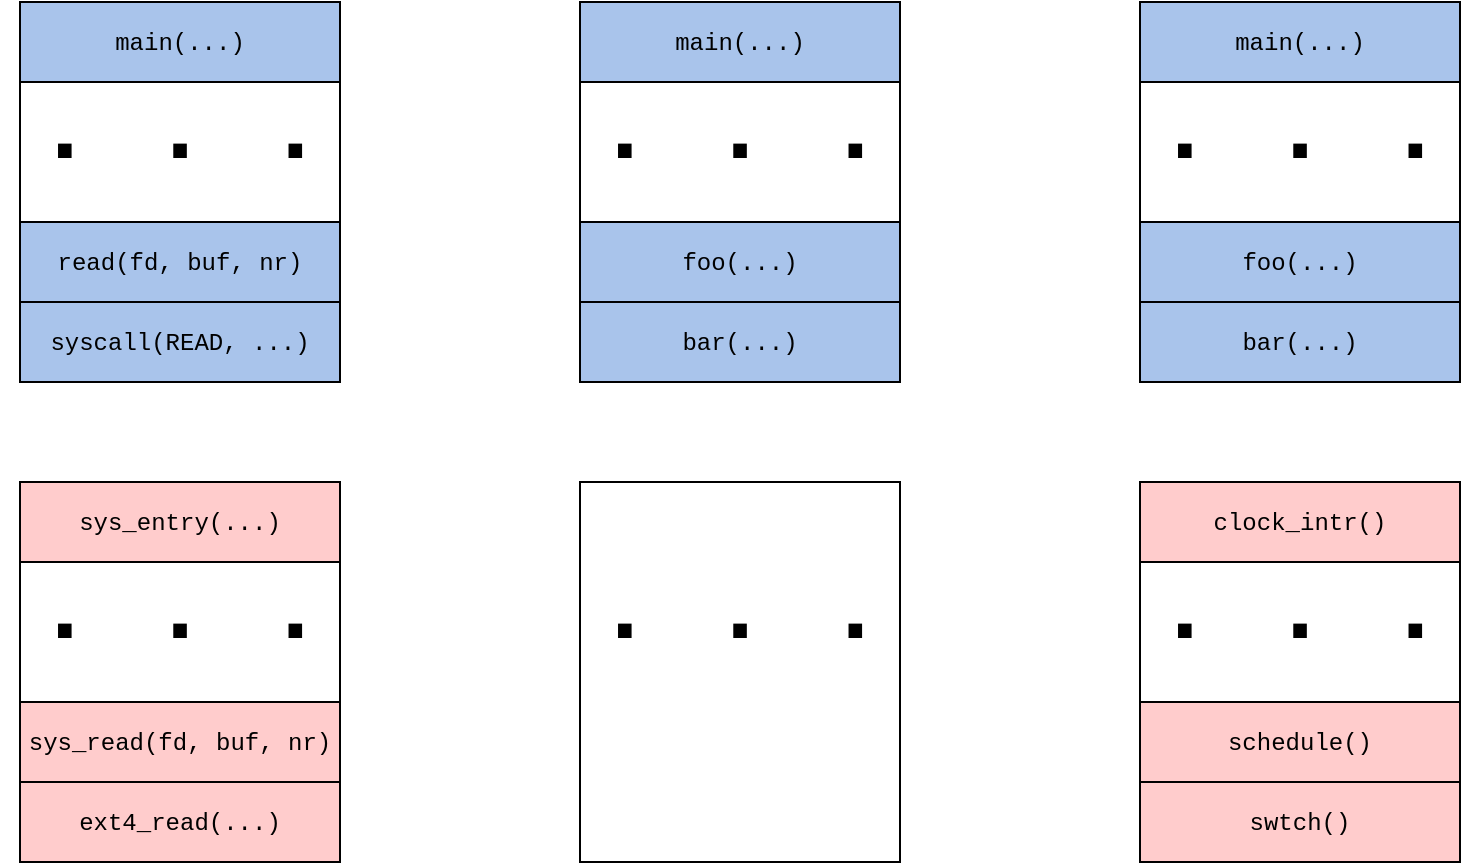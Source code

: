 <mxfile version="14.1.8" type="device"><diagram id="raNwxoly8xd7HDgFjk4U" name="Page-1"><mxGraphModel dx="1106" dy="1003" grid="1" gridSize="10" guides="1" tooltips="1" connect="1" arrows="1" fold="1" page="1" pageScale="1" pageWidth="827" pageHeight="1169" math="0" shadow="0"><root><mxCell id="0"/><mxCell id="1" parent="0"/><mxCell id="UIcE7scrR7a0u1FjB5Fe-4" value="" style="rounded=0;whiteSpace=wrap;html=1;" parent="1" vertex="1"><mxGeometry x="40" y="40" width="160" height="190" as="geometry"/></mxCell><mxCell id="UIcE7scrR7a0u1FjB5Fe-1" value="&lt;font face=&quot;Courier New&quot;&gt;read(fd, buf, nr)&lt;/font&gt;" style="rounded=0;whiteSpace=wrap;html=1;fillColor=#A9C4EB;" parent="1" vertex="1"><mxGeometry x="40" y="150" width="160" height="40" as="geometry"/></mxCell><mxCell id="UIcE7scrR7a0u1FjB5Fe-2" value="&lt;font face=&quot;Courier New&quot;&gt;syscall(READ, ...)&lt;/font&gt;" style="rounded=0;whiteSpace=wrap;html=1;fillColor=#A9C4EB;" parent="1" vertex="1"><mxGeometry x="40" y="190" width="160" height="40" as="geometry"/></mxCell><mxCell id="UIcE7scrR7a0u1FjB5Fe-5" value="&lt;font face=&quot;Courier New&quot;&gt;main(...)&lt;/font&gt;" style="rounded=0;whiteSpace=wrap;html=1;fillColor=#A9C4EB;" parent="1" vertex="1"><mxGeometry x="40" y="40" width="160" height="40" as="geometry"/></mxCell><mxCell id="UIcE7scrR7a0u1FjB5Fe-6" value="&lt;font face=&quot;Courier New&quot; style=&quot;font-size: 48px&quot;&gt;&lt;b&gt;. . .&lt;/b&gt;&lt;/font&gt;" style="text;html=1;strokeColor=none;fillColor=none;align=center;verticalAlign=middle;whiteSpace=wrap;rounded=0;" parent="1" vertex="1"><mxGeometry x="30" y="90" width="180" height="30" as="geometry"/></mxCell><mxCell id="UIcE7scrR7a0u1FjB5Fe-19" value="" style="rounded=0;whiteSpace=wrap;html=1;" parent="1" vertex="1"><mxGeometry x="40" y="280" width="160" height="190" as="geometry"/></mxCell><mxCell id="UIcE7scrR7a0u1FjB5Fe-20" value="&lt;font face=&quot;Courier New&quot;&gt;sys_read(fd, buf, nr)&lt;/font&gt;" style="rounded=0;whiteSpace=wrap;html=1;fillColor=#FFCCCC;" parent="1" vertex="1"><mxGeometry x="40" y="390" width="160" height="40" as="geometry"/></mxCell><mxCell id="UIcE7scrR7a0u1FjB5Fe-21" value="&lt;font face=&quot;Courier New&quot;&gt;ext4_read(...)&lt;/font&gt;" style="rounded=0;whiteSpace=wrap;html=1;fillColor=#FFCCCC;" parent="1" vertex="1"><mxGeometry x="40" y="430" width="160" height="40" as="geometry"/></mxCell><mxCell id="UIcE7scrR7a0u1FjB5Fe-22" value="&lt;font face=&quot;Courier New&quot;&gt;sys_entry(...)&lt;/font&gt;" style="rounded=0;whiteSpace=wrap;html=1;fillColor=#FFCCCC;" parent="1" vertex="1"><mxGeometry x="40" y="280" width="160" height="40" as="geometry"/></mxCell><mxCell id="UIcE7scrR7a0u1FjB5Fe-23" value="&lt;font face=&quot;Courier New&quot; style=&quot;font-size: 48px&quot;&gt;&lt;b&gt;. . .&lt;/b&gt;&lt;/font&gt;" style="text;html=1;strokeColor=none;fillColor=none;align=center;verticalAlign=middle;whiteSpace=wrap;rounded=0;" parent="1" vertex="1"><mxGeometry x="30" y="330" width="180" height="30" as="geometry"/></mxCell><mxCell id="UIcE7scrR7a0u1FjB5Fe-24" value="" style="rounded=0;whiteSpace=wrap;html=1;" parent="1" vertex="1"><mxGeometry x="320" y="40" width="160" height="190" as="geometry"/></mxCell><mxCell id="UIcE7scrR7a0u1FjB5Fe-25" value="&lt;font face=&quot;Courier New&quot;&gt;foo(...)&lt;/font&gt;" style="rounded=0;whiteSpace=wrap;html=1;fillColor=#A9C4EB;" parent="1" vertex="1"><mxGeometry x="320" y="150" width="160" height="40" as="geometry"/></mxCell><mxCell id="UIcE7scrR7a0u1FjB5Fe-26" value="&lt;font face=&quot;Courier New&quot;&gt;bar(...)&lt;/font&gt;" style="rounded=0;whiteSpace=wrap;html=1;fillColor=#A9C4EB;" parent="1" vertex="1"><mxGeometry x="320" y="190" width="160" height="40" as="geometry"/></mxCell><mxCell id="UIcE7scrR7a0u1FjB5Fe-27" value="&lt;font face=&quot;Courier New&quot;&gt;main(...)&lt;/font&gt;" style="rounded=0;whiteSpace=wrap;html=1;fillColor=#A9C4EB;" parent="1" vertex="1"><mxGeometry x="320" y="40" width="160" height="40" as="geometry"/></mxCell><mxCell id="UIcE7scrR7a0u1FjB5Fe-28" value="&lt;font face=&quot;Courier New&quot; style=&quot;font-size: 48px&quot;&gt;&lt;b&gt;. . .&lt;/b&gt;&lt;/font&gt;" style="text;html=1;strokeColor=none;fillColor=none;align=center;verticalAlign=middle;whiteSpace=wrap;rounded=0;" parent="1" vertex="1"><mxGeometry x="310" y="90" width="180" height="30" as="geometry"/></mxCell><mxCell id="UIcE7scrR7a0u1FjB5Fe-29" value="" style="rounded=0;whiteSpace=wrap;html=1;" parent="1" vertex="1"><mxGeometry x="320" y="280" width="160" height="190" as="geometry"/></mxCell><mxCell id="UIcE7scrR7a0u1FjB5Fe-33" value="&lt;font face=&quot;Courier New&quot; style=&quot;font-size: 48px&quot;&gt;&lt;b&gt;. . .&lt;/b&gt;&lt;/font&gt;" style="text;html=1;strokeColor=none;fillColor=none;align=center;verticalAlign=middle;whiteSpace=wrap;rounded=0;" parent="1" vertex="1"><mxGeometry x="310" y="330" width="180" height="30" as="geometry"/></mxCell><mxCell id="UIcE7scrR7a0u1FjB5Fe-34" value="" style="rounded=0;whiteSpace=wrap;html=1;" parent="1" vertex="1"><mxGeometry x="600" y="40" width="160" height="190" as="geometry"/></mxCell><mxCell id="UIcE7scrR7a0u1FjB5Fe-35" value="&lt;font face=&quot;Courier New&quot;&gt;foo(...)&lt;/font&gt;" style="rounded=0;whiteSpace=wrap;html=1;fillColor=#A9C4EB;" parent="1" vertex="1"><mxGeometry x="600" y="150" width="160" height="40" as="geometry"/></mxCell><mxCell id="UIcE7scrR7a0u1FjB5Fe-36" value="&lt;font face=&quot;Courier New&quot;&gt;bar(...)&lt;/font&gt;" style="rounded=0;whiteSpace=wrap;html=1;fillColor=#A9C4EB;" parent="1" vertex="1"><mxGeometry x="600" y="190" width="160" height="40" as="geometry"/></mxCell><mxCell id="UIcE7scrR7a0u1FjB5Fe-37" value="&lt;font face=&quot;Courier New&quot;&gt;main(...)&lt;/font&gt;" style="rounded=0;whiteSpace=wrap;html=1;fillColor=#A9C4EB;" parent="1" vertex="1"><mxGeometry x="600" y="40" width="160" height="40" as="geometry"/></mxCell><mxCell id="UIcE7scrR7a0u1FjB5Fe-38" value="&lt;font face=&quot;Courier New&quot; style=&quot;font-size: 48px&quot;&gt;&lt;b&gt;. . .&lt;/b&gt;&lt;/font&gt;" style="text;html=1;strokeColor=none;fillColor=none;align=center;verticalAlign=middle;whiteSpace=wrap;rounded=0;" parent="1" vertex="1"><mxGeometry x="590" y="90" width="180" height="30" as="geometry"/></mxCell><mxCell id="UIcE7scrR7a0u1FjB5Fe-41" value="" style="rounded=0;whiteSpace=wrap;html=1;" parent="1" vertex="1"><mxGeometry x="600" y="280" width="160" height="190" as="geometry"/></mxCell><mxCell id="UIcE7scrR7a0u1FjB5Fe-42" value="&lt;font face=&quot;Courier New&quot;&gt;schedule()&lt;/font&gt;" style="rounded=0;whiteSpace=wrap;html=1;fillColor=#FFCCCC;" parent="1" vertex="1"><mxGeometry x="600" y="390" width="160" height="40" as="geometry"/></mxCell><mxCell id="UIcE7scrR7a0u1FjB5Fe-43" value="&lt;font face=&quot;Courier New&quot;&gt;swtch()&lt;/font&gt;" style="rounded=0;whiteSpace=wrap;html=1;fillColor=#FFCCCC;" parent="1" vertex="1"><mxGeometry x="600" y="430" width="160" height="40" as="geometry"/></mxCell><mxCell id="UIcE7scrR7a0u1FjB5Fe-44" value="&lt;font face=&quot;Courier New&quot;&gt;clock_intr()&lt;/font&gt;" style="rounded=0;whiteSpace=wrap;html=1;fillColor=#FFCCCC;" parent="1" vertex="1"><mxGeometry x="600" y="280" width="160" height="40" as="geometry"/></mxCell><mxCell id="UIcE7scrR7a0u1FjB5Fe-45" value="&lt;font face=&quot;Courier New&quot; style=&quot;font-size: 48px&quot;&gt;&lt;b&gt;. . .&lt;/b&gt;&lt;/font&gt;" style="text;html=1;strokeColor=none;fillColor=none;align=center;verticalAlign=middle;whiteSpace=wrap;rounded=0;" parent="1" vertex="1"><mxGeometry x="590" y="330" width="180" height="30" as="geometry"/></mxCell></root></mxGraphModel></diagram></mxfile>